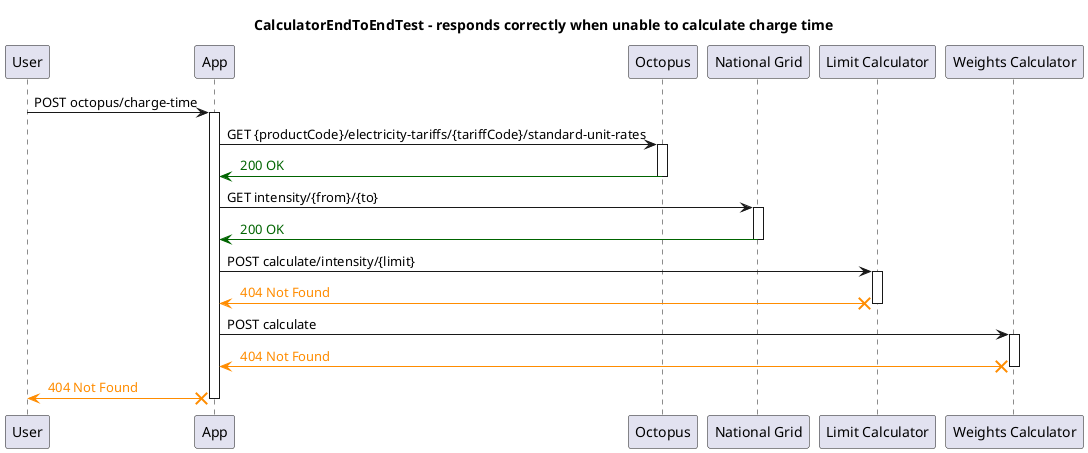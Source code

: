 @startuml
title CalculatorEndToEndTest - responds correctly when unable to calculate charge time
participant "User"
participant "App"
participant "Octopus"
participant "National Grid"
participant "Limit Calculator"
participant "Weights Calculator"
"User" -> "App": POST octopus/charge-time
activate "App"
"App" -> "Octopus": GET {productCode}/electricity-tariffs/{tariffCode}/standard-unit-rates
activate "Octopus"

"Octopus" -[#DarkGreen]> "App": <color:DarkGreen> 200 OK
deactivate "Octopus"
"App" -> "National Grid": GET intensity/{from}/{to}
activate "National Grid"

"National Grid" -[#DarkGreen]> "App": <color:DarkGreen> 200 OK
deactivate "National Grid"
"App" -> "Limit Calculator": POST calculate/intensity/{limit}
activate "Limit Calculator"

"Limit Calculator" X-[#DarkOrange]> "App": <color:DarkOrange> 404 Not Found
deactivate "Limit Calculator"
"App" -> "Weights Calculator": POST calculate
activate "Weights Calculator"

"Weights Calculator" X-[#DarkOrange]> "App": <color:DarkOrange> 404 Not Found
deactivate "Weights Calculator"
"App" X-[#DarkOrange]> "User": <color:DarkOrange> 404 Not Found
deactivate "App"
@enduml